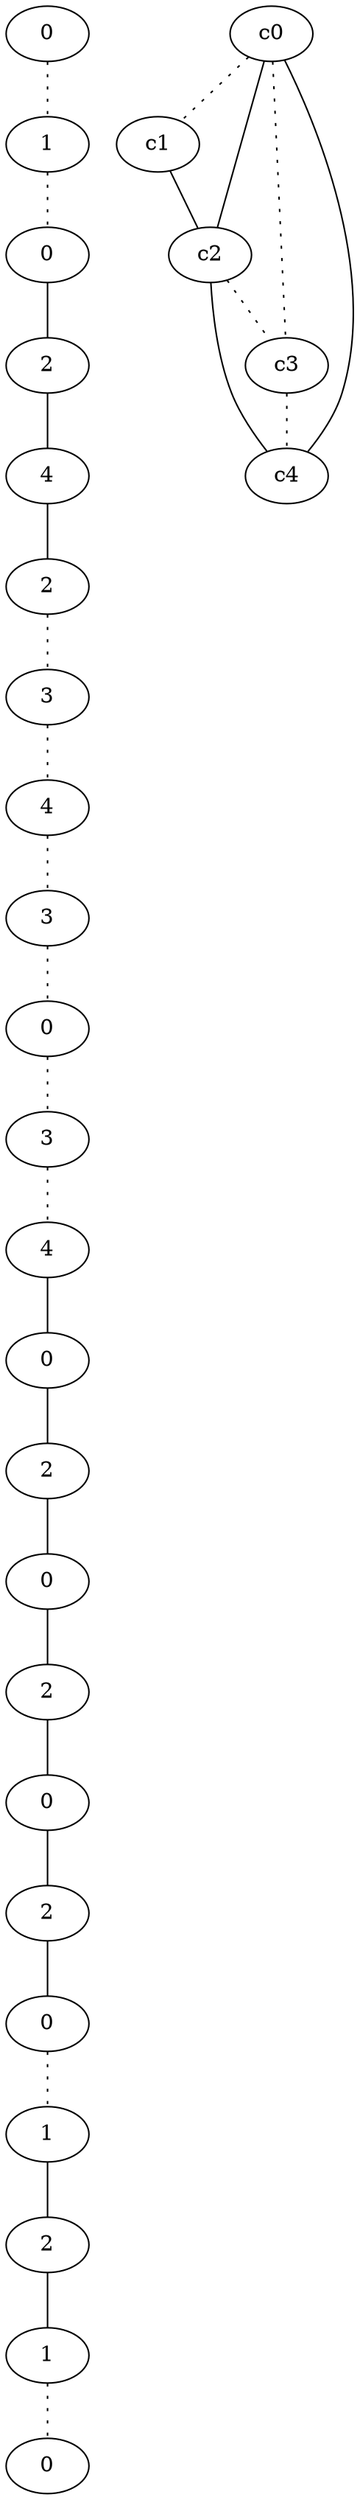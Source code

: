 graph {
a0[label=0];
a1[label=1];
a2[label=0];
a3[label=2];
a4[label=4];
a5[label=2];
a6[label=3];
a7[label=4];
a8[label=3];
a9[label=0];
a10[label=3];
a11[label=4];
a12[label=0];
a13[label=2];
a14[label=0];
a15[label=2];
a16[label=0];
a17[label=2];
a18[label=0];
a19[label=1];
a20[label=2];
a21[label=1];
a22[label=0];
a0 -- a1 [style=dotted];
a1 -- a2 [style=dotted];
a2 -- a3;
a3 -- a4;
a4 -- a5;
a5 -- a6 [style=dotted];
a6 -- a7 [style=dotted];
a7 -- a8 [style=dotted];
a8 -- a9 [style=dotted];
a9 -- a10 [style=dotted];
a10 -- a11 [style=dotted];
a11 -- a12;
a12 -- a13;
a13 -- a14;
a14 -- a15;
a15 -- a16;
a16 -- a17;
a17 -- a18;
a18 -- a19 [style=dotted];
a19 -- a20;
a20 -- a21;
a21 -- a22 [style=dotted];
c0 -- c1 [style=dotted];
c0 -- c2;
c0 -- c3 [style=dotted];
c0 -- c4;
c1 -- c2;
c2 -- c3 [style=dotted];
c2 -- c4;
c3 -- c4 [style=dotted];
}
